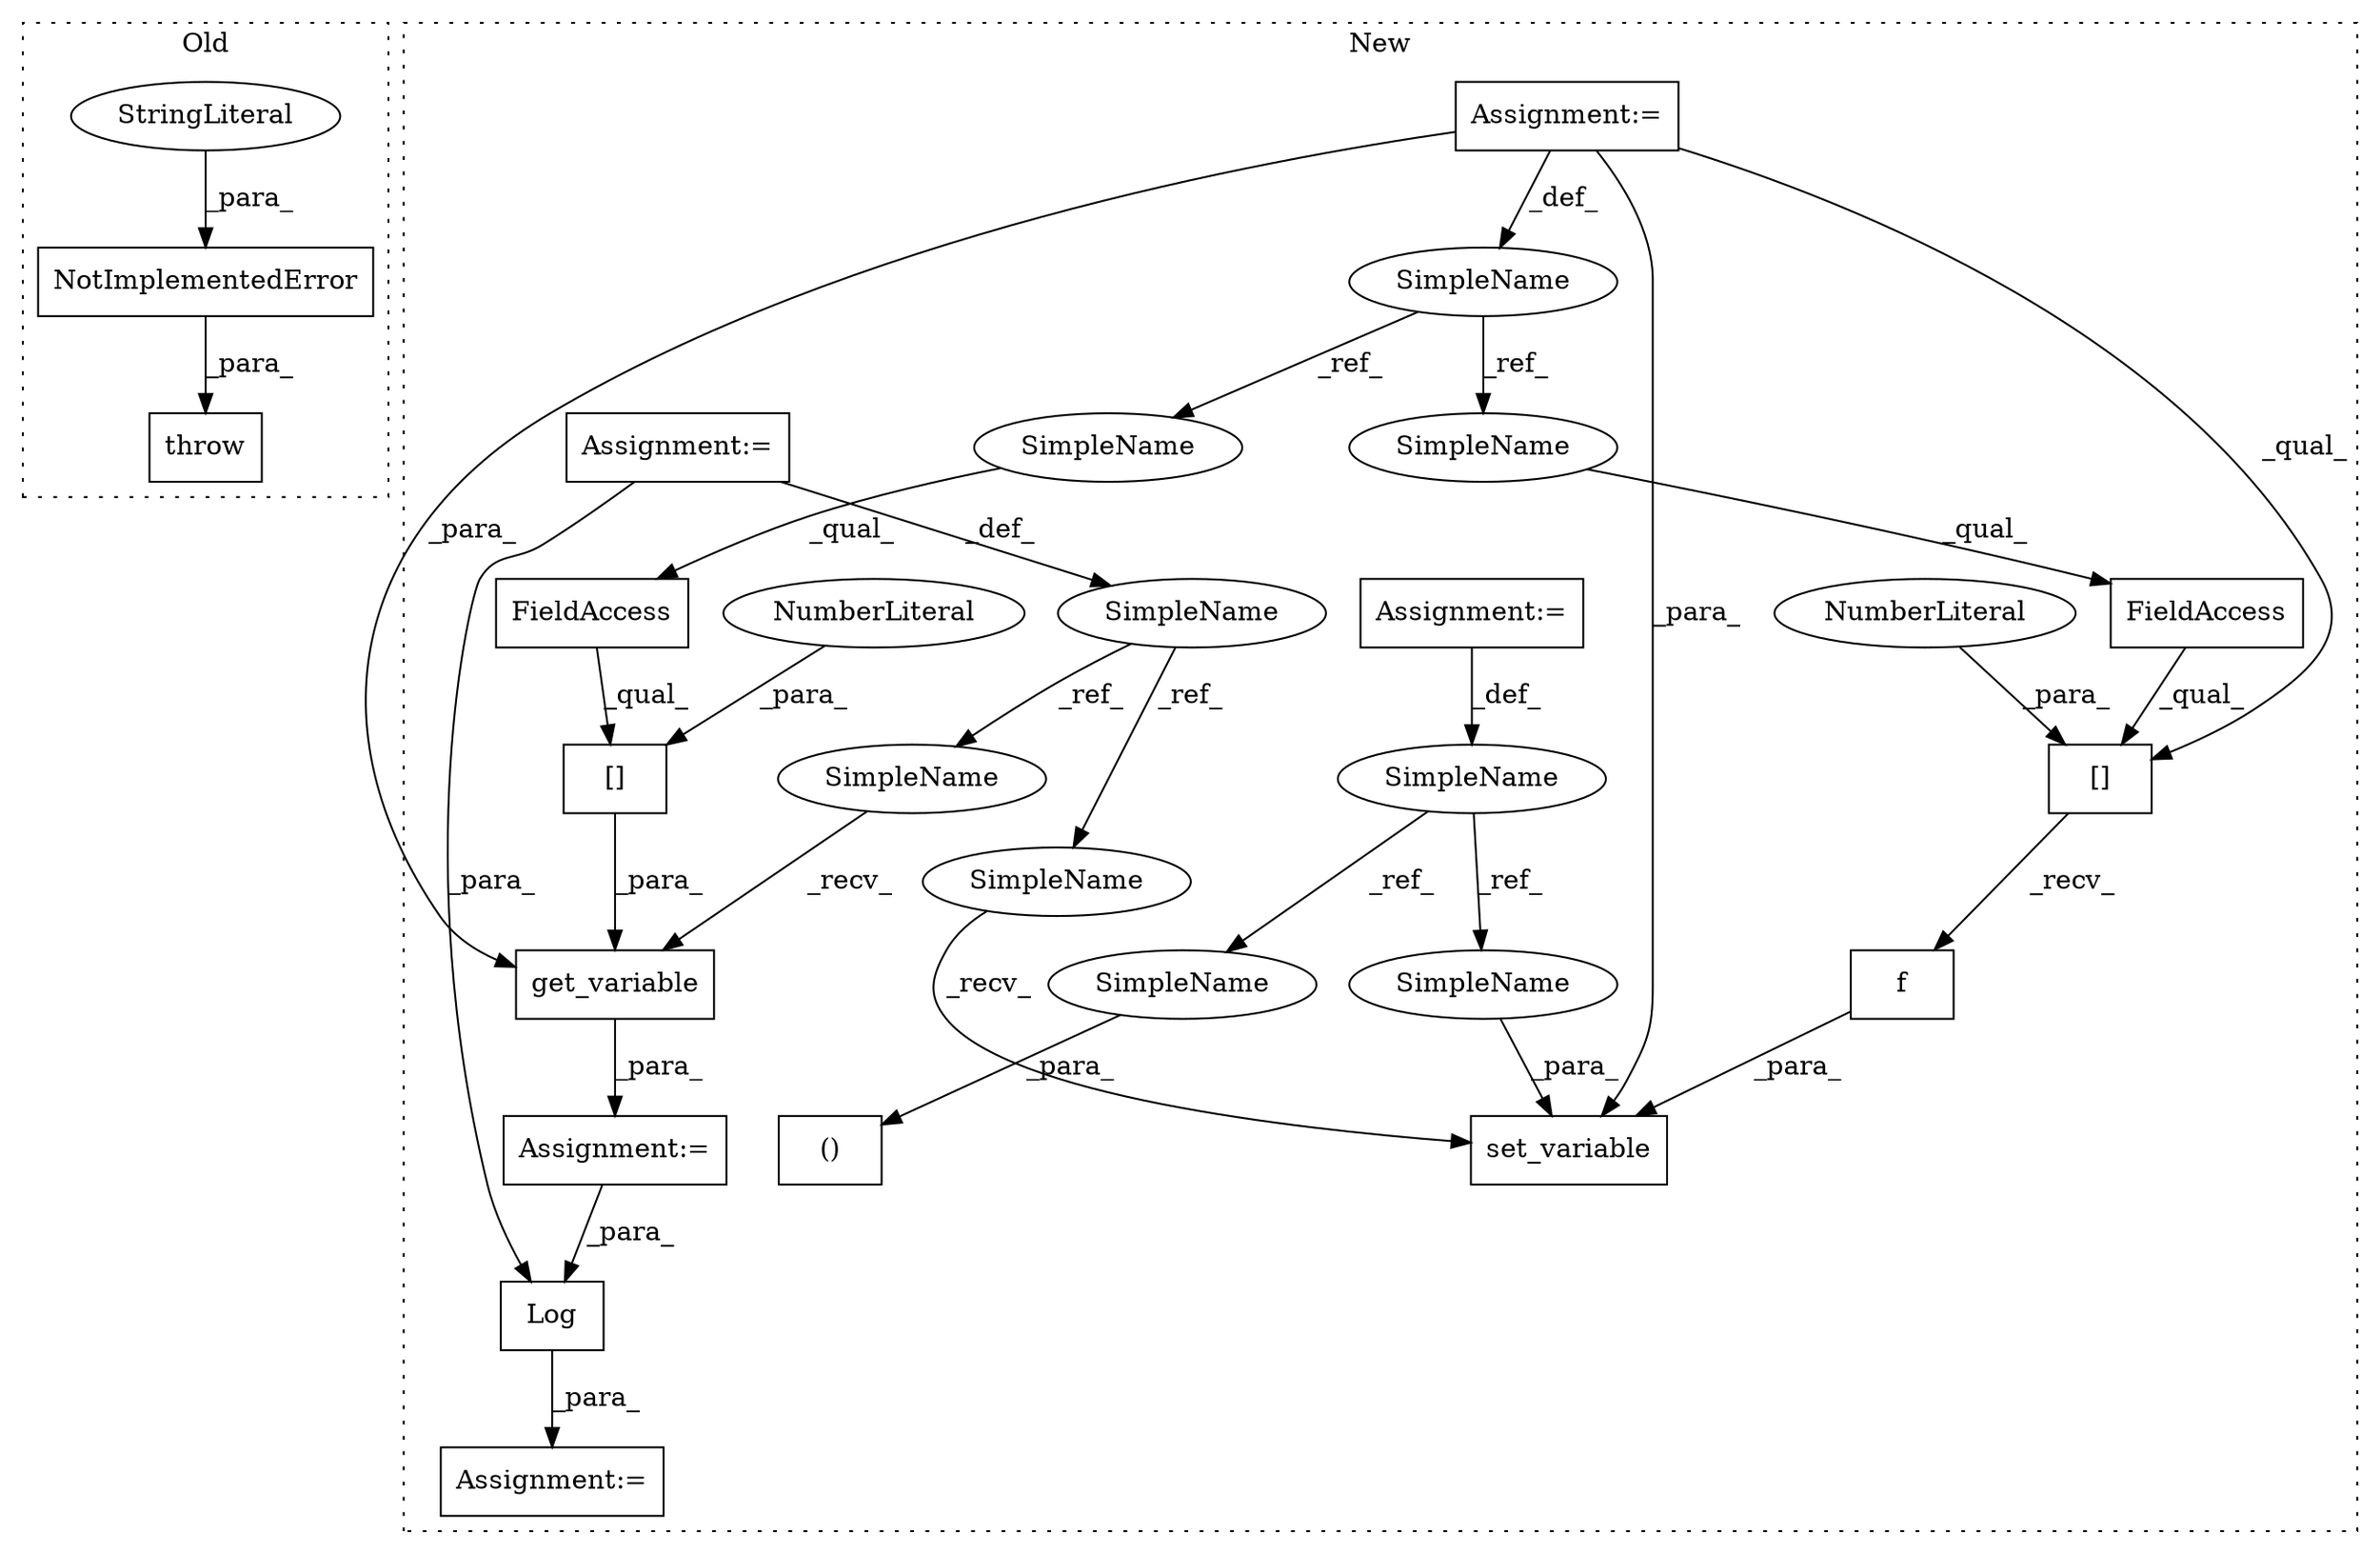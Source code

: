 digraph G {
subgraph cluster0 {
1 [label="NotImplementedError" a="32" s="1458,1521" l="20,1" shape="box"];
3 [label="throw" a="53" s="1452" l="6" shape="box"];
10 [label="StringLiteral" a="45" s="1478" l="43" shape="ellipse"];
label = "Old";
style="dotted";
}
subgraph cluster1 {
2 [label="[]" a="2" s="1813,1826" l="12,1" shape="box"];
4 [label="Assignment:=" a="7" s="1703" l="4" shape="box"];
5 [label="NumberLiteral" a="34" s="1825" l="1" shape="ellipse"];
6 [label="Assignment:=" a="7" s="1864" l="2" shape="box"];
7 [label="FieldAccess" a="22" s="1919" l="12" shape="box"];
8 [label="FieldAccess" a="22" s="1813" l="11" shape="box"];
9 [label="Assignment:=" a="7" s="1751" l="9" shape="box"];
11 [label="SimpleName" a="42" s="1703" l="4" shape="ellipse"];
12 [label="Assignment:=" a="7" s="1789" l="1" shape="box"];
13 [label="[]" a="2" s="1919,1933" l="13,1" shape="box"];
14 [label="NumberLiteral" a="34" s="1932" l="1" shape="ellipse"];
15 [label="get_variable" a="32" s="1800,1827" l="13,1" shape="box"];
16 [label="f" a="32" s="1935" l="3" shape="box"];
17 [label="set_variable" a="32" s="1906,1940" l="13,1" shape="box"];
18 [label="SimpleName" a="42" s="1751" l="9" shape="ellipse"];
19 [label="SimpleName" a="42" s="1781" l="1" shape="ellipse"];
20 [label="()" a="106" s="1839" l="25" shape="box"];
21 [label="Assignment:=" a="7" s="1781" l="1" shape="box"];
22 [label="Log" a="32" s="1867,1872" l="4,1" shape="box"];
23 [label="SimpleName" a="42" s="1896" l="9" shape="ellipse"];
24 [label="SimpleName" a="42" s="1790" l="9" shape="ellipse"];
25 [label="SimpleName" a="42" s="1919" l="4" shape="ellipse"];
26 [label="SimpleName" a="42" s="1813" l="4" shape="ellipse"];
27 [label="SimpleName" a="42" s="1939" l="1" shape="ellipse"];
28 [label="SimpleName" a="42" s="1863" l="1" shape="ellipse"];
label = "New";
style="dotted";
}
1 -> 3 [label="_para_"];
2 -> 15 [label="_para_"];
4 -> 15 [label="_para_"];
4 -> 11 [label="_def_"];
4 -> 13 [label="_qual_"];
4 -> 17 [label="_para_"];
5 -> 2 [label="_para_"];
7 -> 13 [label="_qual_"];
8 -> 2 [label="_qual_"];
9 -> 18 [label="_def_"];
9 -> 22 [label="_para_"];
10 -> 1 [label="_para_"];
11 -> 25 [label="_ref_"];
11 -> 26 [label="_ref_"];
12 -> 22 [label="_para_"];
13 -> 16 [label="_recv_"];
14 -> 13 [label="_para_"];
15 -> 12 [label="_para_"];
16 -> 17 [label="_para_"];
18 -> 23 [label="_ref_"];
18 -> 24 [label="_ref_"];
19 -> 27 [label="_ref_"];
19 -> 28 [label="_ref_"];
21 -> 19 [label="_def_"];
22 -> 6 [label="_para_"];
23 -> 17 [label="_recv_"];
24 -> 15 [label="_recv_"];
25 -> 7 [label="_qual_"];
26 -> 8 [label="_qual_"];
27 -> 17 [label="_para_"];
28 -> 20 [label="_para_"];
}